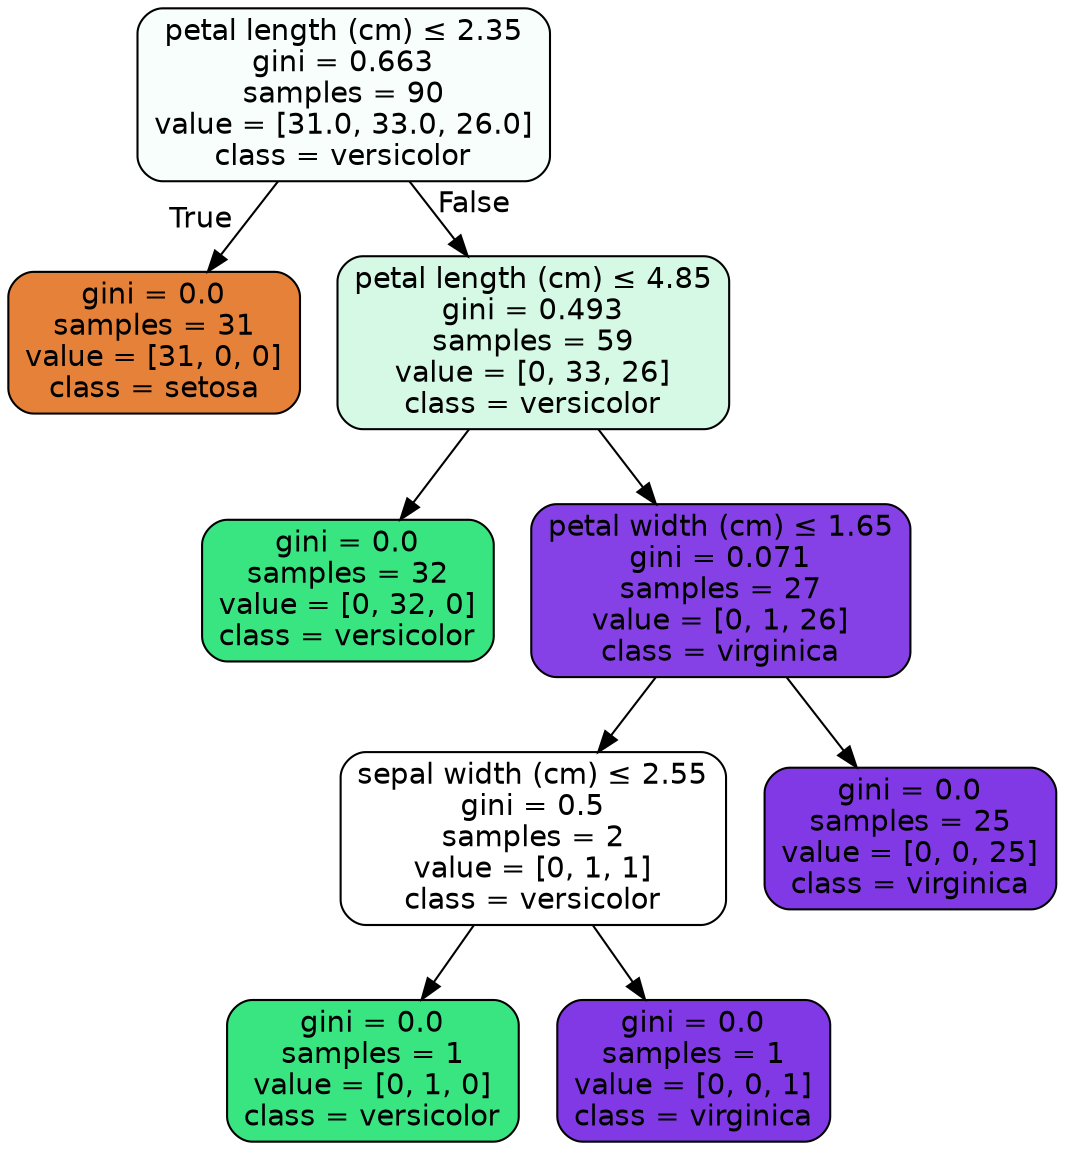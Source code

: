 digraph Tree {
node [shape=box, style="filled, rounded", color="black", fontname="helvetica"] ;
edge [fontname="helvetica"] ;
0 [label=<petal length (cm) &le; 2.35<br/>gini = 0.663<br/>samples = 90<br/>value = [31.0, 33.0, 26.0]<br/>class = versicolor>, fillcolor="#f8fefb"] ;
1 [label=<gini = 0.0<br/>samples = 31<br/>value = [31, 0, 0]<br/>class = setosa>, fillcolor="#e58139"] ;
0 -> 1 [labeldistance=2.5, labelangle=45, headlabel="True"] ;
2 [label=<petal length (cm) &le; 4.85<br/>gini = 0.493<br/>samples = 59<br/>value = [0, 33, 26]<br/>class = versicolor>, fillcolor="#d5f9e4"] ;
0 -> 2 [labeldistance=2.5, labelangle=-45, headlabel="False"] ;
3 [label=<gini = 0.0<br/>samples = 32<br/>value = [0, 32, 0]<br/>class = versicolor>, fillcolor="#39e581"] ;
2 -> 3 ;
4 [label=<petal width (cm) &le; 1.65<br/>gini = 0.071<br/>samples = 27<br/>value = [0, 1, 26]<br/>class = virginica>, fillcolor="#8641e6"] ;
2 -> 4 ;
5 [label=<sepal width (cm) &le; 2.55<br/>gini = 0.5<br/>samples = 2<br/>value = [0, 1, 1]<br/>class = versicolor>, fillcolor="#ffffff"] ;
4 -> 5 ;
6 [label=<gini = 0.0<br/>samples = 1<br/>value = [0, 1, 0]<br/>class = versicolor>, fillcolor="#39e581"] ;
5 -> 6 ;
7 [label=<gini = 0.0<br/>samples = 1<br/>value = [0, 0, 1]<br/>class = virginica>, fillcolor="#8139e5"] ;
5 -> 7 ;
8 [label=<gini = 0.0<br/>samples = 25<br/>value = [0, 0, 25]<br/>class = virginica>, fillcolor="#8139e5"] ;
4 -> 8 ;
}

